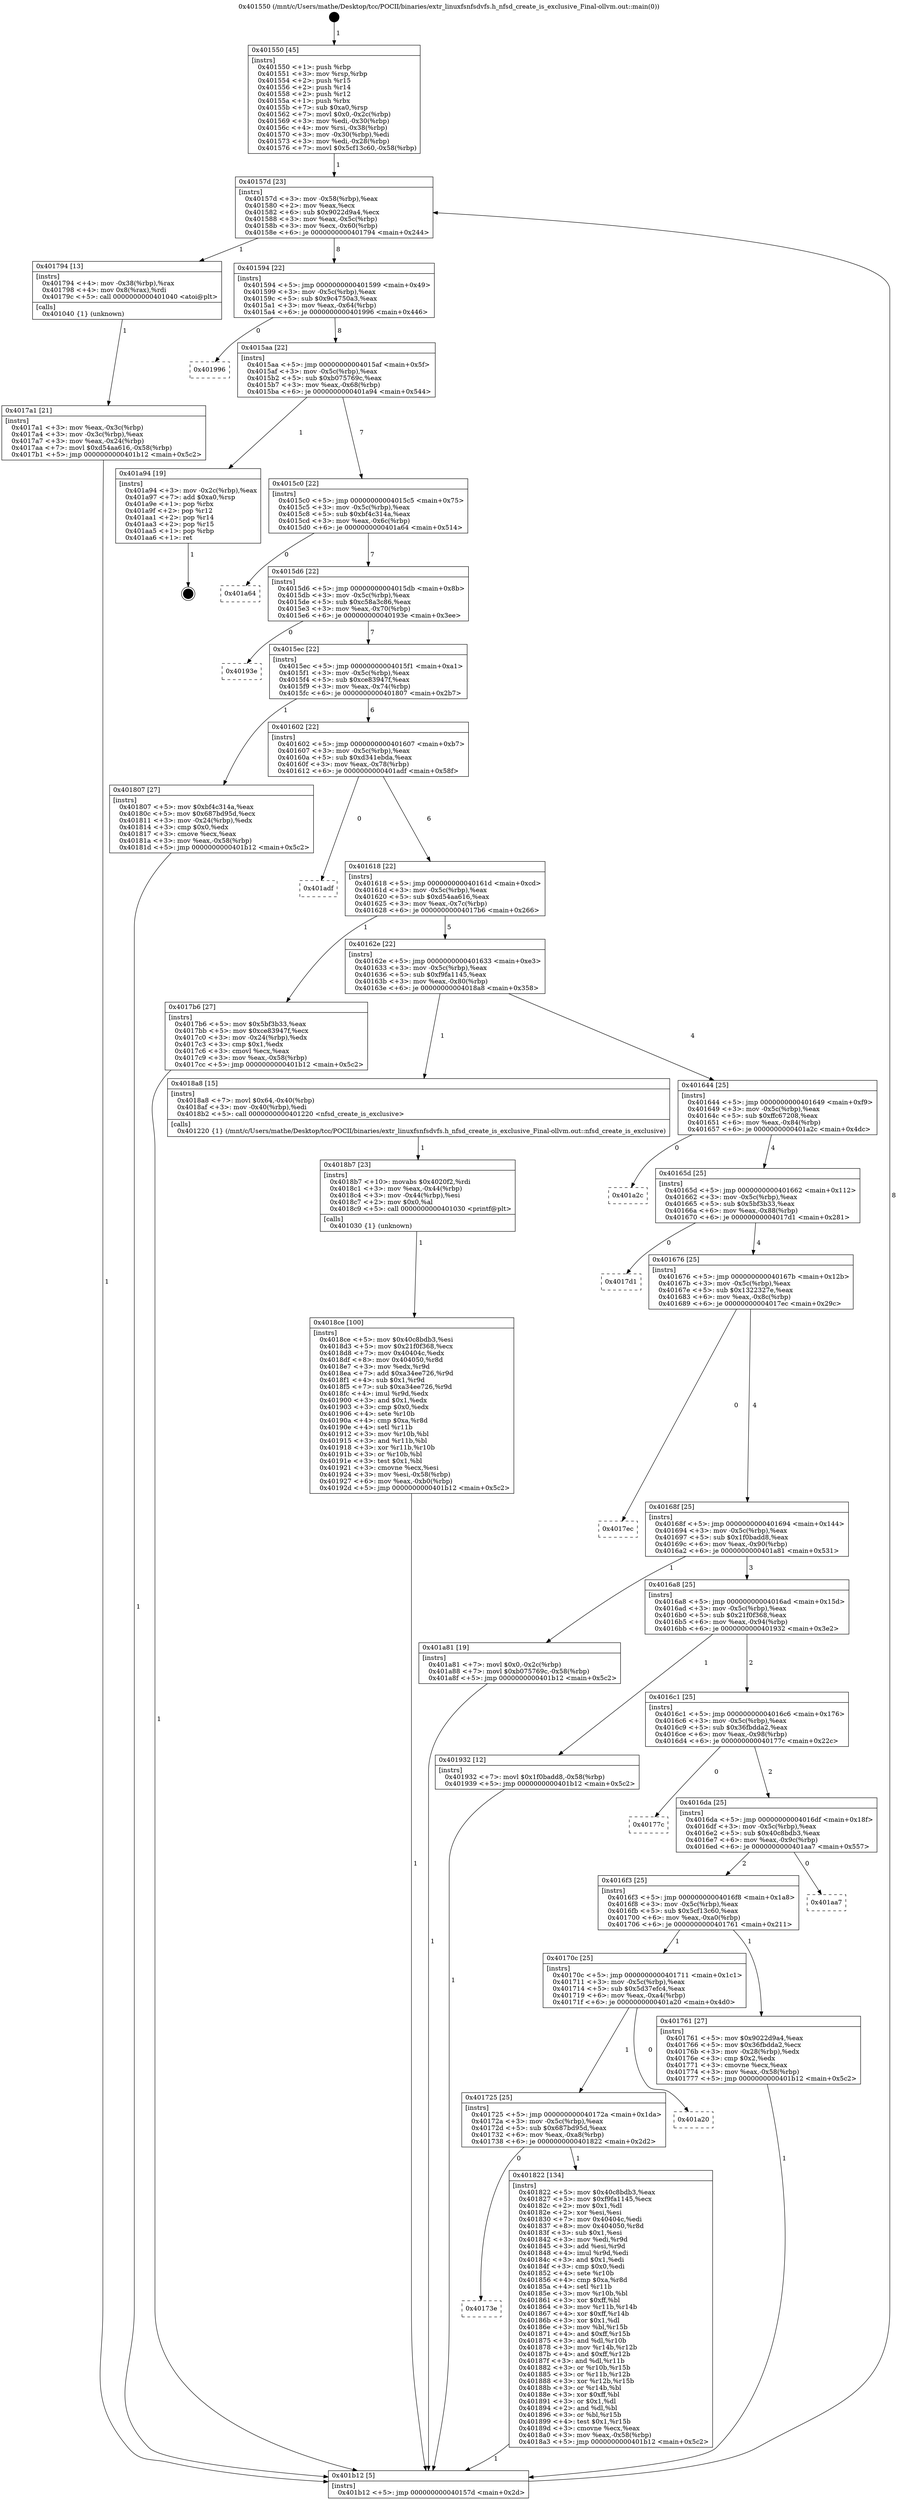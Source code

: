 digraph "0x401550" {
  label = "0x401550 (/mnt/c/Users/mathe/Desktop/tcc/POCII/binaries/extr_linuxfsnfsdvfs.h_nfsd_create_is_exclusive_Final-ollvm.out::main(0))"
  labelloc = "t"
  node[shape=record]

  Entry [label="",width=0.3,height=0.3,shape=circle,fillcolor=black,style=filled]
  "0x40157d" [label="{
     0x40157d [23]\l
     | [instrs]\l
     &nbsp;&nbsp;0x40157d \<+3\>: mov -0x58(%rbp),%eax\l
     &nbsp;&nbsp;0x401580 \<+2\>: mov %eax,%ecx\l
     &nbsp;&nbsp;0x401582 \<+6\>: sub $0x9022d9a4,%ecx\l
     &nbsp;&nbsp;0x401588 \<+3\>: mov %eax,-0x5c(%rbp)\l
     &nbsp;&nbsp;0x40158b \<+3\>: mov %ecx,-0x60(%rbp)\l
     &nbsp;&nbsp;0x40158e \<+6\>: je 0000000000401794 \<main+0x244\>\l
  }"]
  "0x401794" [label="{
     0x401794 [13]\l
     | [instrs]\l
     &nbsp;&nbsp;0x401794 \<+4\>: mov -0x38(%rbp),%rax\l
     &nbsp;&nbsp;0x401798 \<+4\>: mov 0x8(%rax),%rdi\l
     &nbsp;&nbsp;0x40179c \<+5\>: call 0000000000401040 \<atoi@plt\>\l
     | [calls]\l
     &nbsp;&nbsp;0x401040 \{1\} (unknown)\l
  }"]
  "0x401594" [label="{
     0x401594 [22]\l
     | [instrs]\l
     &nbsp;&nbsp;0x401594 \<+5\>: jmp 0000000000401599 \<main+0x49\>\l
     &nbsp;&nbsp;0x401599 \<+3\>: mov -0x5c(%rbp),%eax\l
     &nbsp;&nbsp;0x40159c \<+5\>: sub $0x9c4750a3,%eax\l
     &nbsp;&nbsp;0x4015a1 \<+3\>: mov %eax,-0x64(%rbp)\l
     &nbsp;&nbsp;0x4015a4 \<+6\>: je 0000000000401996 \<main+0x446\>\l
  }"]
  Exit [label="",width=0.3,height=0.3,shape=circle,fillcolor=black,style=filled,peripheries=2]
  "0x401996" [label="{
     0x401996\l
  }", style=dashed]
  "0x4015aa" [label="{
     0x4015aa [22]\l
     | [instrs]\l
     &nbsp;&nbsp;0x4015aa \<+5\>: jmp 00000000004015af \<main+0x5f\>\l
     &nbsp;&nbsp;0x4015af \<+3\>: mov -0x5c(%rbp),%eax\l
     &nbsp;&nbsp;0x4015b2 \<+5\>: sub $0xb075769c,%eax\l
     &nbsp;&nbsp;0x4015b7 \<+3\>: mov %eax,-0x68(%rbp)\l
     &nbsp;&nbsp;0x4015ba \<+6\>: je 0000000000401a94 \<main+0x544\>\l
  }"]
  "0x4018ce" [label="{
     0x4018ce [100]\l
     | [instrs]\l
     &nbsp;&nbsp;0x4018ce \<+5\>: mov $0x40c8bdb3,%esi\l
     &nbsp;&nbsp;0x4018d3 \<+5\>: mov $0x21f0f368,%ecx\l
     &nbsp;&nbsp;0x4018d8 \<+7\>: mov 0x40404c,%edx\l
     &nbsp;&nbsp;0x4018df \<+8\>: mov 0x404050,%r8d\l
     &nbsp;&nbsp;0x4018e7 \<+3\>: mov %edx,%r9d\l
     &nbsp;&nbsp;0x4018ea \<+7\>: add $0xa34ee726,%r9d\l
     &nbsp;&nbsp;0x4018f1 \<+4\>: sub $0x1,%r9d\l
     &nbsp;&nbsp;0x4018f5 \<+7\>: sub $0xa34ee726,%r9d\l
     &nbsp;&nbsp;0x4018fc \<+4\>: imul %r9d,%edx\l
     &nbsp;&nbsp;0x401900 \<+3\>: and $0x1,%edx\l
     &nbsp;&nbsp;0x401903 \<+3\>: cmp $0x0,%edx\l
     &nbsp;&nbsp;0x401906 \<+4\>: sete %r10b\l
     &nbsp;&nbsp;0x40190a \<+4\>: cmp $0xa,%r8d\l
     &nbsp;&nbsp;0x40190e \<+4\>: setl %r11b\l
     &nbsp;&nbsp;0x401912 \<+3\>: mov %r10b,%bl\l
     &nbsp;&nbsp;0x401915 \<+3\>: and %r11b,%bl\l
     &nbsp;&nbsp;0x401918 \<+3\>: xor %r11b,%r10b\l
     &nbsp;&nbsp;0x40191b \<+3\>: or %r10b,%bl\l
     &nbsp;&nbsp;0x40191e \<+3\>: test $0x1,%bl\l
     &nbsp;&nbsp;0x401921 \<+3\>: cmovne %ecx,%esi\l
     &nbsp;&nbsp;0x401924 \<+3\>: mov %esi,-0x58(%rbp)\l
     &nbsp;&nbsp;0x401927 \<+6\>: mov %eax,-0xb0(%rbp)\l
     &nbsp;&nbsp;0x40192d \<+5\>: jmp 0000000000401b12 \<main+0x5c2\>\l
  }"]
  "0x401a94" [label="{
     0x401a94 [19]\l
     | [instrs]\l
     &nbsp;&nbsp;0x401a94 \<+3\>: mov -0x2c(%rbp),%eax\l
     &nbsp;&nbsp;0x401a97 \<+7\>: add $0xa0,%rsp\l
     &nbsp;&nbsp;0x401a9e \<+1\>: pop %rbx\l
     &nbsp;&nbsp;0x401a9f \<+2\>: pop %r12\l
     &nbsp;&nbsp;0x401aa1 \<+2\>: pop %r14\l
     &nbsp;&nbsp;0x401aa3 \<+2\>: pop %r15\l
     &nbsp;&nbsp;0x401aa5 \<+1\>: pop %rbp\l
     &nbsp;&nbsp;0x401aa6 \<+1\>: ret\l
  }"]
  "0x4015c0" [label="{
     0x4015c0 [22]\l
     | [instrs]\l
     &nbsp;&nbsp;0x4015c0 \<+5\>: jmp 00000000004015c5 \<main+0x75\>\l
     &nbsp;&nbsp;0x4015c5 \<+3\>: mov -0x5c(%rbp),%eax\l
     &nbsp;&nbsp;0x4015c8 \<+5\>: sub $0xbf4c314a,%eax\l
     &nbsp;&nbsp;0x4015cd \<+3\>: mov %eax,-0x6c(%rbp)\l
     &nbsp;&nbsp;0x4015d0 \<+6\>: je 0000000000401a64 \<main+0x514\>\l
  }"]
  "0x4018b7" [label="{
     0x4018b7 [23]\l
     | [instrs]\l
     &nbsp;&nbsp;0x4018b7 \<+10\>: movabs $0x4020f2,%rdi\l
     &nbsp;&nbsp;0x4018c1 \<+3\>: mov %eax,-0x44(%rbp)\l
     &nbsp;&nbsp;0x4018c4 \<+3\>: mov -0x44(%rbp),%esi\l
     &nbsp;&nbsp;0x4018c7 \<+2\>: mov $0x0,%al\l
     &nbsp;&nbsp;0x4018c9 \<+5\>: call 0000000000401030 \<printf@plt\>\l
     | [calls]\l
     &nbsp;&nbsp;0x401030 \{1\} (unknown)\l
  }"]
  "0x401a64" [label="{
     0x401a64\l
  }", style=dashed]
  "0x4015d6" [label="{
     0x4015d6 [22]\l
     | [instrs]\l
     &nbsp;&nbsp;0x4015d6 \<+5\>: jmp 00000000004015db \<main+0x8b\>\l
     &nbsp;&nbsp;0x4015db \<+3\>: mov -0x5c(%rbp),%eax\l
     &nbsp;&nbsp;0x4015de \<+5\>: sub $0xc58a3c86,%eax\l
     &nbsp;&nbsp;0x4015e3 \<+3\>: mov %eax,-0x70(%rbp)\l
     &nbsp;&nbsp;0x4015e6 \<+6\>: je 000000000040193e \<main+0x3ee\>\l
  }"]
  "0x40173e" [label="{
     0x40173e\l
  }", style=dashed]
  "0x40193e" [label="{
     0x40193e\l
  }", style=dashed]
  "0x4015ec" [label="{
     0x4015ec [22]\l
     | [instrs]\l
     &nbsp;&nbsp;0x4015ec \<+5\>: jmp 00000000004015f1 \<main+0xa1\>\l
     &nbsp;&nbsp;0x4015f1 \<+3\>: mov -0x5c(%rbp),%eax\l
     &nbsp;&nbsp;0x4015f4 \<+5\>: sub $0xce83947f,%eax\l
     &nbsp;&nbsp;0x4015f9 \<+3\>: mov %eax,-0x74(%rbp)\l
     &nbsp;&nbsp;0x4015fc \<+6\>: je 0000000000401807 \<main+0x2b7\>\l
  }"]
  "0x401822" [label="{
     0x401822 [134]\l
     | [instrs]\l
     &nbsp;&nbsp;0x401822 \<+5\>: mov $0x40c8bdb3,%eax\l
     &nbsp;&nbsp;0x401827 \<+5\>: mov $0xf9fa1145,%ecx\l
     &nbsp;&nbsp;0x40182c \<+2\>: mov $0x1,%dl\l
     &nbsp;&nbsp;0x40182e \<+2\>: xor %esi,%esi\l
     &nbsp;&nbsp;0x401830 \<+7\>: mov 0x40404c,%edi\l
     &nbsp;&nbsp;0x401837 \<+8\>: mov 0x404050,%r8d\l
     &nbsp;&nbsp;0x40183f \<+3\>: sub $0x1,%esi\l
     &nbsp;&nbsp;0x401842 \<+3\>: mov %edi,%r9d\l
     &nbsp;&nbsp;0x401845 \<+3\>: add %esi,%r9d\l
     &nbsp;&nbsp;0x401848 \<+4\>: imul %r9d,%edi\l
     &nbsp;&nbsp;0x40184c \<+3\>: and $0x1,%edi\l
     &nbsp;&nbsp;0x40184f \<+3\>: cmp $0x0,%edi\l
     &nbsp;&nbsp;0x401852 \<+4\>: sete %r10b\l
     &nbsp;&nbsp;0x401856 \<+4\>: cmp $0xa,%r8d\l
     &nbsp;&nbsp;0x40185a \<+4\>: setl %r11b\l
     &nbsp;&nbsp;0x40185e \<+3\>: mov %r10b,%bl\l
     &nbsp;&nbsp;0x401861 \<+3\>: xor $0xff,%bl\l
     &nbsp;&nbsp;0x401864 \<+3\>: mov %r11b,%r14b\l
     &nbsp;&nbsp;0x401867 \<+4\>: xor $0xff,%r14b\l
     &nbsp;&nbsp;0x40186b \<+3\>: xor $0x1,%dl\l
     &nbsp;&nbsp;0x40186e \<+3\>: mov %bl,%r15b\l
     &nbsp;&nbsp;0x401871 \<+4\>: and $0xff,%r15b\l
     &nbsp;&nbsp;0x401875 \<+3\>: and %dl,%r10b\l
     &nbsp;&nbsp;0x401878 \<+3\>: mov %r14b,%r12b\l
     &nbsp;&nbsp;0x40187b \<+4\>: and $0xff,%r12b\l
     &nbsp;&nbsp;0x40187f \<+3\>: and %dl,%r11b\l
     &nbsp;&nbsp;0x401882 \<+3\>: or %r10b,%r15b\l
     &nbsp;&nbsp;0x401885 \<+3\>: or %r11b,%r12b\l
     &nbsp;&nbsp;0x401888 \<+3\>: xor %r12b,%r15b\l
     &nbsp;&nbsp;0x40188b \<+3\>: or %r14b,%bl\l
     &nbsp;&nbsp;0x40188e \<+3\>: xor $0xff,%bl\l
     &nbsp;&nbsp;0x401891 \<+3\>: or $0x1,%dl\l
     &nbsp;&nbsp;0x401894 \<+2\>: and %dl,%bl\l
     &nbsp;&nbsp;0x401896 \<+3\>: or %bl,%r15b\l
     &nbsp;&nbsp;0x401899 \<+4\>: test $0x1,%r15b\l
     &nbsp;&nbsp;0x40189d \<+3\>: cmovne %ecx,%eax\l
     &nbsp;&nbsp;0x4018a0 \<+3\>: mov %eax,-0x58(%rbp)\l
     &nbsp;&nbsp;0x4018a3 \<+5\>: jmp 0000000000401b12 \<main+0x5c2\>\l
  }"]
  "0x401807" [label="{
     0x401807 [27]\l
     | [instrs]\l
     &nbsp;&nbsp;0x401807 \<+5\>: mov $0xbf4c314a,%eax\l
     &nbsp;&nbsp;0x40180c \<+5\>: mov $0x687bd95d,%ecx\l
     &nbsp;&nbsp;0x401811 \<+3\>: mov -0x24(%rbp),%edx\l
     &nbsp;&nbsp;0x401814 \<+3\>: cmp $0x0,%edx\l
     &nbsp;&nbsp;0x401817 \<+3\>: cmove %ecx,%eax\l
     &nbsp;&nbsp;0x40181a \<+3\>: mov %eax,-0x58(%rbp)\l
     &nbsp;&nbsp;0x40181d \<+5\>: jmp 0000000000401b12 \<main+0x5c2\>\l
  }"]
  "0x401602" [label="{
     0x401602 [22]\l
     | [instrs]\l
     &nbsp;&nbsp;0x401602 \<+5\>: jmp 0000000000401607 \<main+0xb7\>\l
     &nbsp;&nbsp;0x401607 \<+3\>: mov -0x5c(%rbp),%eax\l
     &nbsp;&nbsp;0x40160a \<+5\>: sub $0xd341ebda,%eax\l
     &nbsp;&nbsp;0x40160f \<+3\>: mov %eax,-0x78(%rbp)\l
     &nbsp;&nbsp;0x401612 \<+6\>: je 0000000000401adf \<main+0x58f\>\l
  }"]
  "0x401725" [label="{
     0x401725 [25]\l
     | [instrs]\l
     &nbsp;&nbsp;0x401725 \<+5\>: jmp 000000000040172a \<main+0x1da\>\l
     &nbsp;&nbsp;0x40172a \<+3\>: mov -0x5c(%rbp),%eax\l
     &nbsp;&nbsp;0x40172d \<+5\>: sub $0x687bd95d,%eax\l
     &nbsp;&nbsp;0x401732 \<+6\>: mov %eax,-0xa8(%rbp)\l
     &nbsp;&nbsp;0x401738 \<+6\>: je 0000000000401822 \<main+0x2d2\>\l
  }"]
  "0x401adf" [label="{
     0x401adf\l
  }", style=dashed]
  "0x401618" [label="{
     0x401618 [22]\l
     | [instrs]\l
     &nbsp;&nbsp;0x401618 \<+5\>: jmp 000000000040161d \<main+0xcd\>\l
     &nbsp;&nbsp;0x40161d \<+3\>: mov -0x5c(%rbp),%eax\l
     &nbsp;&nbsp;0x401620 \<+5\>: sub $0xd54aa616,%eax\l
     &nbsp;&nbsp;0x401625 \<+3\>: mov %eax,-0x7c(%rbp)\l
     &nbsp;&nbsp;0x401628 \<+6\>: je 00000000004017b6 \<main+0x266\>\l
  }"]
  "0x401a20" [label="{
     0x401a20\l
  }", style=dashed]
  "0x4017b6" [label="{
     0x4017b6 [27]\l
     | [instrs]\l
     &nbsp;&nbsp;0x4017b6 \<+5\>: mov $0x5bf3b33,%eax\l
     &nbsp;&nbsp;0x4017bb \<+5\>: mov $0xce83947f,%ecx\l
     &nbsp;&nbsp;0x4017c0 \<+3\>: mov -0x24(%rbp),%edx\l
     &nbsp;&nbsp;0x4017c3 \<+3\>: cmp $0x1,%edx\l
     &nbsp;&nbsp;0x4017c6 \<+3\>: cmovl %ecx,%eax\l
     &nbsp;&nbsp;0x4017c9 \<+3\>: mov %eax,-0x58(%rbp)\l
     &nbsp;&nbsp;0x4017cc \<+5\>: jmp 0000000000401b12 \<main+0x5c2\>\l
  }"]
  "0x40162e" [label="{
     0x40162e [22]\l
     | [instrs]\l
     &nbsp;&nbsp;0x40162e \<+5\>: jmp 0000000000401633 \<main+0xe3\>\l
     &nbsp;&nbsp;0x401633 \<+3\>: mov -0x5c(%rbp),%eax\l
     &nbsp;&nbsp;0x401636 \<+5\>: sub $0xf9fa1145,%eax\l
     &nbsp;&nbsp;0x40163b \<+3\>: mov %eax,-0x80(%rbp)\l
     &nbsp;&nbsp;0x40163e \<+6\>: je 00000000004018a8 \<main+0x358\>\l
  }"]
  "0x4017a1" [label="{
     0x4017a1 [21]\l
     | [instrs]\l
     &nbsp;&nbsp;0x4017a1 \<+3\>: mov %eax,-0x3c(%rbp)\l
     &nbsp;&nbsp;0x4017a4 \<+3\>: mov -0x3c(%rbp),%eax\l
     &nbsp;&nbsp;0x4017a7 \<+3\>: mov %eax,-0x24(%rbp)\l
     &nbsp;&nbsp;0x4017aa \<+7\>: movl $0xd54aa616,-0x58(%rbp)\l
     &nbsp;&nbsp;0x4017b1 \<+5\>: jmp 0000000000401b12 \<main+0x5c2\>\l
  }"]
  "0x4018a8" [label="{
     0x4018a8 [15]\l
     | [instrs]\l
     &nbsp;&nbsp;0x4018a8 \<+7\>: movl $0x64,-0x40(%rbp)\l
     &nbsp;&nbsp;0x4018af \<+3\>: mov -0x40(%rbp),%edi\l
     &nbsp;&nbsp;0x4018b2 \<+5\>: call 0000000000401220 \<nfsd_create_is_exclusive\>\l
     | [calls]\l
     &nbsp;&nbsp;0x401220 \{1\} (/mnt/c/Users/mathe/Desktop/tcc/POCII/binaries/extr_linuxfsnfsdvfs.h_nfsd_create_is_exclusive_Final-ollvm.out::nfsd_create_is_exclusive)\l
  }"]
  "0x401644" [label="{
     0x401644 [25]\l
     | [instrs]\l
     &nbsp;&nbsp;0x401644 \<+5\>: jmp 0000000000401649 \<main+0xf9\>\l
     &nbsp;&nbsp;0x401649 \<+3\>: mov -0x5c(%rbp),%eax\l
     &nbsp;&nbsp;0x40164c \<+5\>: sub $0xffc67208,%eax\l
     &nbsp;&nbsp;0x401651 \<+6\>: mov %eax,-0x84(%rbp)\l
     &nbsp;&nbsp;0x401657 \<+6\>: je 0000000000401a2c \<main+0x4dc\>\l
  }"]
  "0x401550" [label="{
     0x401550 [45]\l
     | [instrs]\l
     &nbsp;&nbsp;0x401550 \<+1\>: push %rbp\l
     &nbsp;&nbsp;0x401551 \<+3\>: mov %rsp,%rbp\l
     &nbsp;&nbsp;0x401554 \<+2\>: push %r15\l
     &nbsp;&nbsp;0x401556 \<+2\>: push %r14\l
     &nbsp;&nbsp;0x401558 \<+2\>: push %r12\l
     &nbsp;&nbsp;0x40155a \<+1\>: push %rbx\l
     &nbsp;&nbsp;0x40155b \<+7\>: sub $0xa0,%rsp\l
     &nbsp;&nbsp;0x401562 \<+7\>: movl $0x0,-0x2c(%rbp)\l
     &nbsp;&nbsp;0x401569 \<+3\>: mov %edi,-0x30(%rbp)\l
     &nbsp;&nbsp;0x40156c \<+4\>: mov %rsi,-0x38(%rbp)\l
     &nbsp;&nbsp;0x401570 \<+3\>: mov -0x30(%rbp),%edi\l
     &nbsp;&nbsp;0x401573 \<+3\>: mov %edi,-0x28(%rbp)\l
     &nbsp;&nbsp;0x401576 \<+7\>: movl $0x5cf13c60,-0x58(%rbp)\l
  }"]
  "0x401a2c" [label="{
     0x401a2c\l
  }", style=dashed]
  "0x40165d" [label="{
     0x40165d [25]\l
     | [instrs]\l
     &nbsp;&nbsp;0x40165d \<+5\>: jmp 0000000000401662 \<main+0x112\>\l
     &nbsp;&nbsp;0x401662 \<+3\>: mov -0x5c(%rbp),%eax\l
     &nbsp;&nbsp;0x401665 \<+5\>: sub $0x5bf3b33,%eax\l
     &nbsp;&nbsp;0x40166a \<+6\>: mov %eax,-0x88(%rbp)\l
     &nbsp;&nbsp;0x401670 \<+6\>: je 00000000004017d1 \<main+0x281\>\l
  }"]
  "0x401b12" [label="{
     0x401b12 [5]\l
     | [instrs]\l
     &nbsp;&nbsp;0x401b12 \<+5\>: jmp 000000000040157d \<main+0x2d\>\l
  }"]
  "0x4017d1" [label="{
     0x4017d1\l
  }", style=dashed]
  "0x401676" [label="{
     0x401676 [25]\l
     | [instrs]\l
     &nbsp;&nbsp;0x401676 \<+5\>: jmp 000000000040167b \<main+0x12b\>\l
     &nbsp;&nbsp;0x40167b \<+3\>: mov -0x5c(%rbp),%eax\l
     &nbsp;&nbsp;0x40167e \<+5\>: sub $0x1322327e,%eax\l
     &nbsp;&nbsp;0x401683 \<+6\>: mov %eax,-0x8c(%rbp)\l
     &nbsp;&nbsp;0x401689 \<+6\>: je 00000000004017ec \<main+0x29c\>\l
  }"]
  "0x40170c" [label="{
     0x40170c [25]\l
     | [instrs]\l
     &nbsp;&nbsp;0x40170c \<+5\>: jmp 0000000000401711 \<main+0x1c1\>\l
     &nbsp;&nbsp;0x401711 \<+3\>: mov -0x5c(%rbp),%eax\l
     &nbsp;&nbsp;0x401714 \<+5\>: sub $0x5d37efc4,%eax\l
     &nbsp;&nbsp;0x401719 \<+6\>: mov %eax,-0xa4(%rbp)\l
     &nbsp;&nbsp;0x40171f \<+6\>: je 0000000000401a20 \<main+0x4d0\>\l
  }"]
  "0x4017ec" [label="{
     0x4017ec\l
  }", style=dashed]
  "0x40168f" [label="{
     0x40168f [25]\l
     | [instrs]\l
     &nbsp;&nbsp;0x40168f \<+5\>: jmp 0000000000401694 \<main+0x144\>\l
     &nbsp;&nbsp;0x401694 \<+3\>: mov -0x5c(%rbp),%eax\l
     &nbsp;&nbsp;0x401697 \<+5\>: sub $0x1f0badd8,%eax\l
     &nbsp;&nbsp;0x40169c \<+6\>: mov %eax,-0x90(%rbp)\l
     &nbsp;&nbsp;0x4016a2 \<+6\>: je 0000000000401a81 \<main+0x531\>\l
  }"]
  "0x401761" [label="{
     0x401761 [27]\l
     | [instrs]\l
     &nbsp;&nbsp;0x401761 \<+5\>: mov $0x9022d9a4,%eax\l
     &nbsp;&nbsp;0x401766 \<+5\>: mov $0x36fbdda2,%ecx\l
     &nbsp;&nbsp;0x40176b \<+3\>: mov -0x28(%rbp),%edx\l
     &nbsp;&nbsp;0x40176e \<+3\>: cmp $0x2,%edx\l
     &nbsp;&nbsp;0x401771 \<+3\>: cmovne %ecx,%eax\l
     &nbsp;&nbsp;0x401774 \<+3\>: mov %eax,-0x58(%rbp)\l
     &nbsp;&nbsp;0x401777 \<+5\>: jmp 0000000000401b12 \<main+0x5c2\>\l
  }"]
  "0x401a81" [label="{
     0x401a81 [19]\l
     | [instrs]\l
     &nbsp;&nbsp;0x401a81 \<+7\>: movl $0x0,-0x2c(%rbp)\l
     &nbsp;&nbsp;0x401a88 \<+7\>: movl $0xb075769c,-0x58(%rbp)\l
     &nbsp;&nbsp;0x401a8f \<+5\>: jmp 0000000000401b12 \<main+0x5c2\>\l
  }"]
  "0x4016a8" [label="{
     0x4016a8 [25]\l
     | [instrs]\l
     &nbsp;&nbsp;0x4016a8 \<+5\>: jmp 00000000004016ad \<main+0x15d\>\l
     &nbsp;&nbsp;0x4016ad \<+3\>: mov -0x5c(%rbp),%eax\l
     &nbsp;&nbsp;0x4016b0 \<+5\>: sub $0x21f0f368,%eax\l
     &nbsp;&nbsp;0x4016b5 \<+6\>: mov %eax,-0x94(%rbp)\l
     &nbsp;&nbsp;0x4016bb \<+6\>: je 0000000000401932 \<main+0x3e2\>\l
  }"]
  "0x4016f3" [label="{
     0x4016f3 [25]\l
     | [instrs]\l
     &nbsp;&nbsp;0x4016f3 \<+5\>: jmp 00000000004016f8 \<main+0x1a8\>\l
     &nbsp;&nbsp;0x4016f8 \<+3\>: mov -0x5c(%rbp),%eax\l
     &nbsp;&nbsp;0x4016fb \<+5\>: sub $0x5cf13c60,%eax\l
     &nbsp;&nbsp;0x401700 \<+6\>: mov %eax,-0xa0(%rbp)\l
     &nbsp;&nbsp;0x401706 \<+6\>: je 0000000000401761 \<main+0x211\>\l
  }"]
  "0x401932" [label="{
     0x401932 [12]\l
     | [instrs]\l
     &nbsp;&nbsp;0x401932 \<+7\>: movl $0x1f0badd8,-0x58(%rbp)\l
     &nbsp;&nbsp;0x401939 \<+5\>: jmp 0000000000401b12 \<main+0x5c2\>\l
  }"]
  "0x4016c1" [label="{
     0x4016c1 [25]\l
     | [instrs]\l
     &nbsp;&nbsp;0x4016c1 \<+5\>: jmp 00000000004016c6 \<main+0x176\>\l
     &nbsp;&nbsp;0x4016c6 \<+3\>: mov -0x5c(%rbp),%eax\l
     &nbsp;&nbsp;0x4016c9 \<+5\>: sub $0x36fbdda2,%eax\l
     &nbsp;&nbsp;0x4016ce \<+6\>: mov %eax,-0x98(%rbp)\l
     &nbsp;&nbsp;0x4016d4 \<+6\>: je 000000000040177c \<main+0x22c\>\l
  }"]
  "0x401aa7" [label="{
     0x401aa7\l
  }", style=dashed]
  "0x40177c" [label="{
     0x40177c\l
  }", style=dashed]
  "0x4016da" [label="{
     0x4016da [25]\l
     | [instrs]\l
     &nbsp;&nbsp;0x4016da \<+5\>: jmp 00000000004016df \<main+0x18f\>\l
     &nbsp;&nbsp;0x4016df \<+3\>: mov -0x5c(%rbp),%eax\l
     &nbsp;&nbsp;0x4016e2 \<+5\>: sub $0x40c8bdb3,%eax\l
     &nbsp;&nbsp;0x4016e7 \<+6\>: mov %eax,-0x9c(%rbp)\l
     &nbsp;&nbsp;0x4016ed \<+6\>: je 0000000000401aa7 \<main+0x557\>\l
  }"]
  Entry -> "0x401550" [label=" 1"]
  "0x40157d" -> "0x401794" [label=" 1"]
  "0x40157d" -> "0x401594" [label=" 8"]
  "0x401a94" -> Exit [label=" 1"]
  "0x401594" -> "0x401996" [label=" 0"]
  "0x401594" -> "0x4015aa" [label=" 8"]
  "0x401a81" -> "0x401b12" [label=" 1"]
  "0x4015aa" -> "0x401a94" [label=" 1"]
  "0x4015aa" -> "0x4015c0" [label=" 7"]
  "0x401932" -> "0x401b12" [label=" 1"]
  "0x4015c0" -> "0x401a64" [label=" 0"]
  "0x4015c0" -> "0x4015d6" [label=" 7"]
  "0x4018ce" -> "0x401b12" [label=" 1"]
  "0x4015d6" -> "0x40193e" [label=" 0"]
  "0x4015d6" -> "0x4015ec" [label=" 7"]
  "0x4018b7" -> "0x4018ce" [label=" 1"]
  "0x4015ec" -> "0x401807" [label=" 1"]
  "0x4015ec" -> "0x401602" [label=" 6"]
  "0x4018a8" -> "0x4018b7" [label=" 1"]
  "0x401602" -> "0x401adf" [label=" 0"]
  "0x401602" -> "0x401618" [label=" 6"]
  "0x401725" -> "0x40173e" [label=" 0"]
  "0x401618" -> "0x4017b6" [label=" 1"]
  "0x401618" -> "0x40162e" [label=" 5"]
  "0x401725" -> "0x401822" [label=" 1"]
  "0x40162e" -> "0x4018a8" [label=" 1"]
  "0x40162e" -> "0x401644" [label=" 4"]
  "0x40170c" -> "0x401725" [label=" 1"]
  "0x401644" -> "0x401a2c" [label=" 0"]
  "0x401644" -> "0x40165d" [label=" 4"]
  "0x40170c" -> "0x401a20" [label=" 0"]
  "0x40165d" -> "0x4017d1" [label=" 0"]
  "0x40165d" -> "0x401676" [label=" 4"]
  "0x401822" -> "0x401b12" [label=" 1"]
  "0x401676" -> "0x4017ec" [label=" 0"]
  "0x401676" -> "0x40168f" [label=" 4"]
  "0x401807" -> "0x401b12" [label=" 1"]
  "0x40168f" -> "0x401a81" [label=" 1"]
  "0x40168f" -> "0x4016a8" [label=" 3"]
  "0x4017b6" -> "0x401b12" [label=" 1"]
  "0x4016a8" -> "0x401932" [label=" 1"]
  "0x4016a8" -> "0x4016c1" [label=" 2"]
  "0x401794" -> "0x4017a1" [label=" 1"]
  "0x4016c1" -> "0x40177c" [label=" 0"]
  "0x4016c1" -> "0x4016da" [label=" 2"]
  "0x401b12" -> "0x40157d" [label=" 8"]
  "0x4016da" -> "0x401aa7" [label=" 0"]
  "0x4016da" -> "0x4016f3" [label=" 2"]
  "0x4017a1" -> "0x401b12" [label=" 1"]
  "0x4016f3" -> "0x401761" [label=" 1"]
  "0x4016f3" -> "0x40170c" [label=" 1"]
  "0x401761" -> "0x401b12" [label=" 1"]
  "0x401550" -> "0x40157d" [label=" 1"]
}
